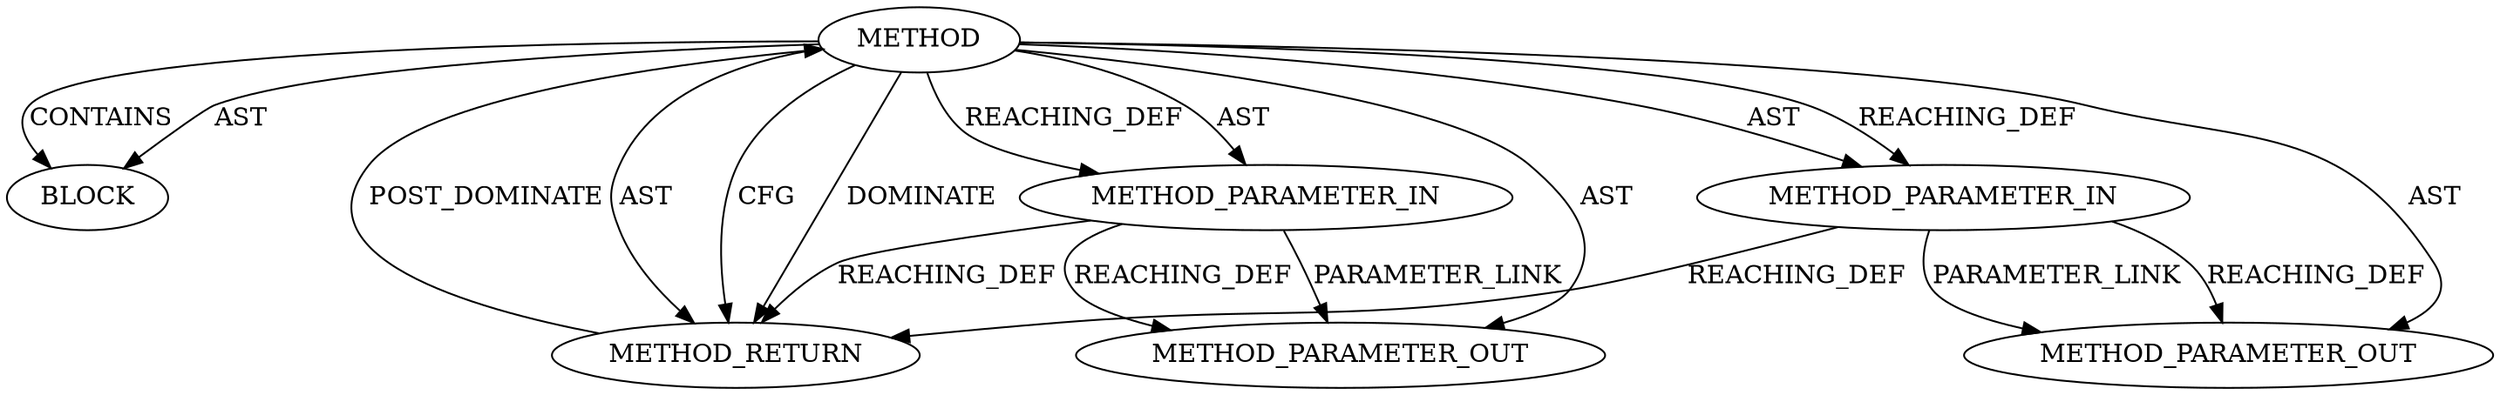 digraph {
  2628 [label=BLOCK ORDER=1 ARGUMENT_INDEX=1 CODE="<empty>" TYPE_FULL_NAME="ANY"]
  2960 [label=METHOD_PARAMETER_OUT ORDER=2 CODE="p2" IS_VARIADIC=false TYPE_FULL_NAME="ANY" EVALUATION_STRATEGY="BY_VALUE" INDEX=2 NAME="p2"]
  2959 [label=METHOD_PARAMETER_OUT ORDER=1 CODE="p1" IS_VARIADIC=false TYPE_FULL_NAME="ANY" EVALUATION_STRATEGY="BY_VALUE" INDEX=1 NAME="p1"]
  2629 [label=METHOD_RETURN ORDER=2 CODE="RET" TYPE_FULL_NAME="ANY" EVALUATION_STRATEGY="BY_VALUE"]
  2627 [label=METHOD_PARAMETER_IN ORDER=2 CODE="p2" IS_VARIADIC=false TYPE_FULL_NAME="ANY" EVALUATION_STRATEGY="BY_VALUE" INDEX=2 NAME="p2"]
  2625 [label=METHOD AST_PARENT_TYPE="NAMESPACE_BLOCK" AST_PARENT_FULL_NAME="<global>" ORDER=0 CODE="<empty>" FULL_NAME="tipc_scope2node" IS_EXTERNAL=true FILENAME="<empty>" SIGNATURE="" NAME="tipc_scope2node"]
  2626 [label=METHOD_PARAMETER_IN ORDER=1 CODE="p1" IS_VARIADIC=false TYPE_FULL_NAME="ANY" EVALUATION_STRATEGY="BY_VALUE" INDEX=1 NAME="p1"]
  2627 -> 2960 [label=PARAMETER_LINK ]
  2626 -> 2959 [label=REACHING_DEF VARIABLE="p1"]
  2625 -> 2629 [label=AST ]
  2625 -> 2626 [label=AST ]
  2625 -> 2626 [label=REACHING_DEF VARIABLE=""]
  2625 -> 2628 [label=CONTAINS ]
  2627 -> 2960 [label=REACHING_DEF VARIABLE="p2"]
  2625 -> 2628 [label=AST ]
  2625 -> 2959 [label=AST ]
  2626 -> 2959 [label=PARAMETER_LINK ]
  2627 -> 2629 [label=REACHING_DEF VARIABLE="p2"]
  2626 -> 2629 [label=REACHING_DEF VARIABLE="p1"]
  2625 -> 2629 [label=CFG ]
  2625 -> 2627 [label=REACHING_DEF VARIABLE=""]
  2625 -> 2960 [label=AST ]
  2625 -> 2629 [label=DOMINATE ]
  2629 -> 2625 [label=POST_DOMINATE ]
  2625 -> 2627 [label=AST ]
}
